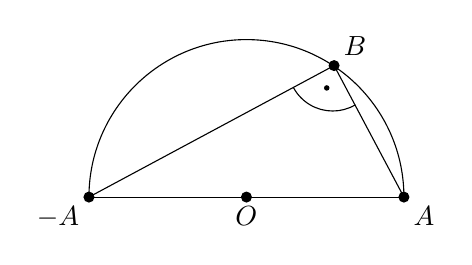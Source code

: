 \begin{tikzpicture}[line cap=round,line join=round,>=triangle 45,x=1.0cm,y=1.0cm]
	\coordinate [label=-45:$A$] (A) at (2,0);
	\fill (A) circle (2pt);
	\coordinate [label=-135:$-A$] (-A) at (-2,0);
	\fill (-A) circle (2pt);
	\coordinate [label=below:$O$] (O) at (0,0);
	\fill (O) circle (2pt);
	\draw (A) -- (-A);
	\begin{scope}
		\clip (-2.1,0) rectangle (2.1,2.1);
		\node [draw, circle, minimum size=4cm] (c) at (0,0) {};
	\end{scope}
	\coordinate [label=45:$B$] (B) at (intersection of (0,0) -- (2,3) and c);
	\fill (B) circle (2pt);
	\draw (-A) -- (B) -- (A);
	% Das muss gefixt werden. Geil ist das nicht.
	\draw ($ (B)!0.3!(A) $) let
			\p1 = ($ (B) - (A) $)
		in
			arc (-60:-151:{0.3*veclen(\x1,\y1)});
	\fill let
			\p1 = ($ (B)!0.03!(-A) $), \p2 = ($ (B)!0.17!(A) $)
		in
			(\x1,\y2) circle (1pt);
\end{tikzpicture}
